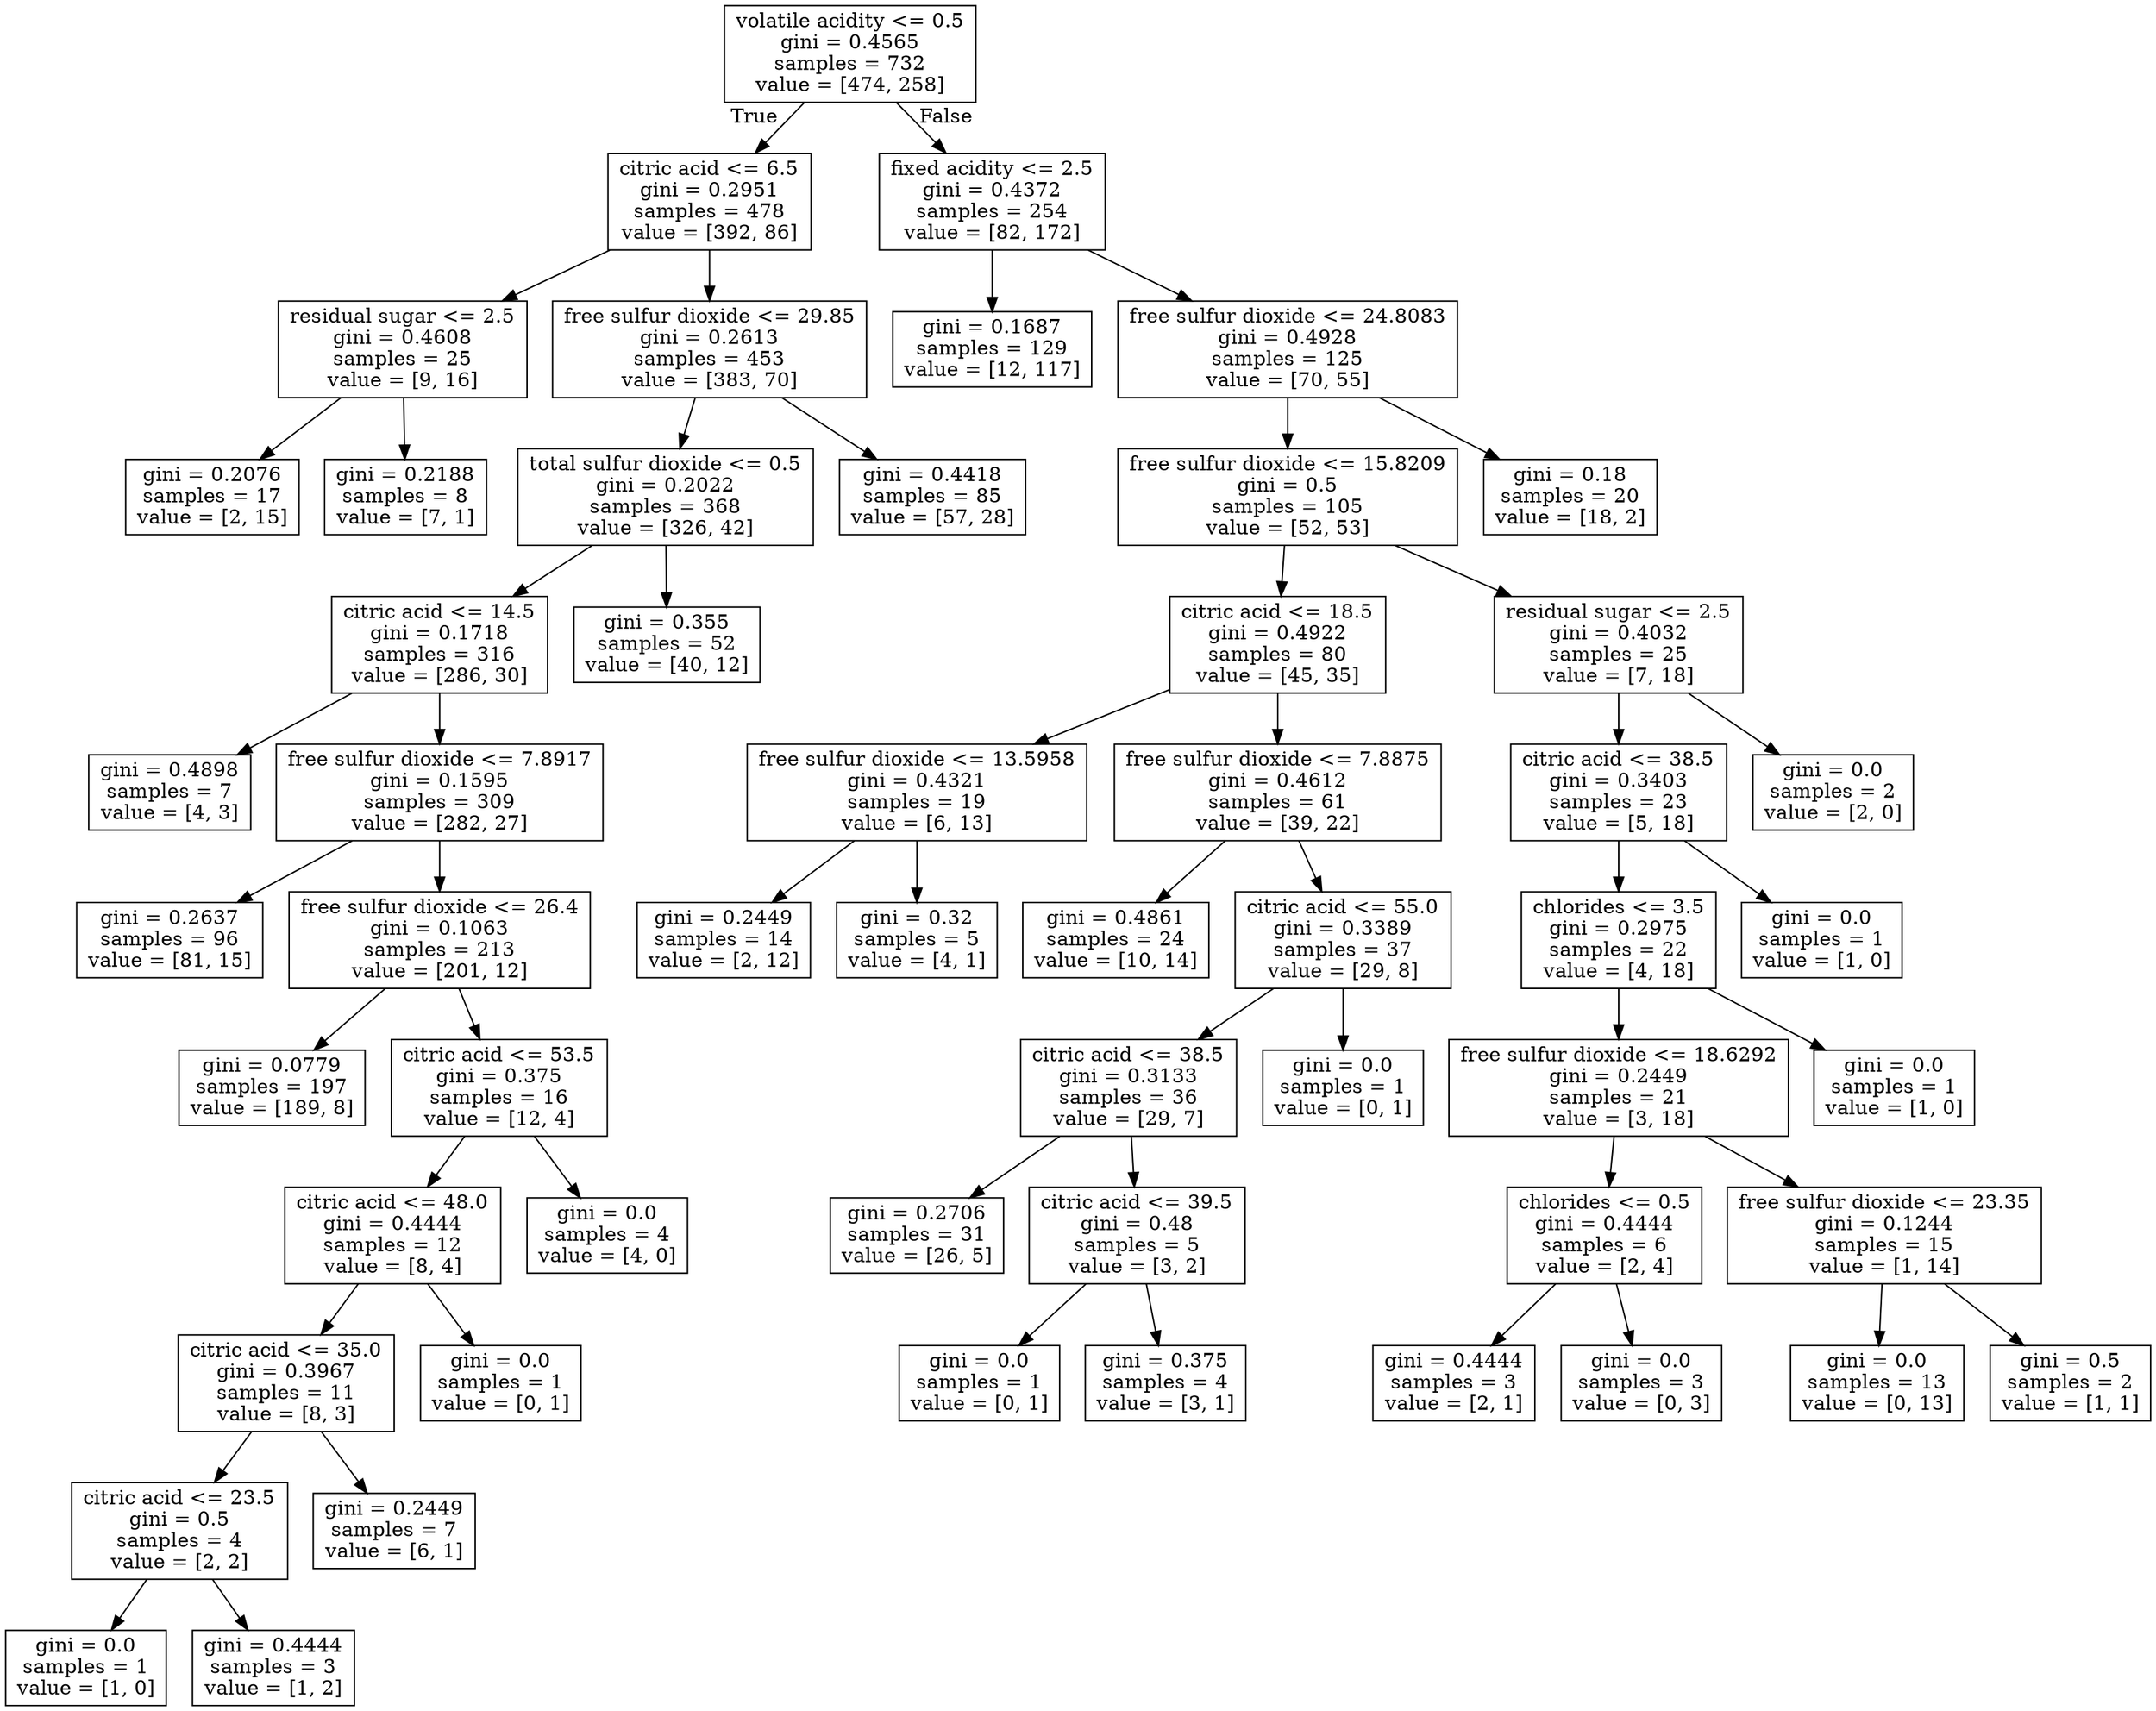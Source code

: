 digraph Tree {
node [shape=box] ;
0 [label="volatile acidity <= 0.5\ngini = 0.4565\nsamples = 732\nvalue = [474, 258]"] ;
1 [label="citric acid <= 6.5\ngini = 0.2951\nsamples = 478\nvalue = [392, 86]"] ;
0 -> 1 [labeldistance=2.5, labelangle=45, headlabel="True"] ;
2 [label="residual sugar <= 2.5\ngini = 0.4608\nsamples = 25\nvalue = [9, 16]"] ;
1 -> 2 ;
3 [label="gini = 0.2076\nsamples = 17\nvalue = [2, 15]"] ;
2 -> 3 ;
8 [label="gini = 0.2188\nsamples = 8\nvalue = [7, 1]"] ;
2 -> 8 ;
13 [label="free sulfur dioxide <= 29.85\ngini = 0.2613\nsamples = 453\nvalue = [383, 70]"] ;
1 -> 13 ;
14 [label="total sulfur dioxide <= 0.5\ngini = 0.2022\nsamples = 368\nvalue = [326, 42]"] ;
13 -> 14 ;
15 [label="citric acid <= 14.5\ngini = 0.1718\nsamples = 316\nvalue = [286, 30]"] ;
14 -> 15 ;
16 [label="gini = 0.4898\nsamples = 7\nvalue = [4, 3]"] ;
15 -> 16 ;
23 [label="free sulfur dioxide <= 7.8917\ngini = 0.1595\nsamples = 309\nvalue = [282, 27]"] ;
15 -> 23 ;
24 [label="gini = 0.2637\nsamples = 96\nvalue = [81, 15]"] ;
23 -> 24 ;
77 [label="free sulfur dioxide <= 26.4\ngini = 0.1063\nsamples = 213\nvalue = [201, 12]"] ;
23 -> 77 ;
78 [label="gini = 0.0779\nsamples = 197\nvalue = [189, 8]"] ;
77 -> 78 ;
123 [label="citric acid <= 53.5\ngini = 0.375\nsamples = 16\nvalue = [12, 4]"] ;
77 -> 123 ;
124 [label="citric acid <= 48.0\ngini = 0.4444\nsamples = 12\nvalue = [8, 4]"] ;
123 -> 124 ;
125 [label="citric acid <= 35.0\ngini = 0.3967\nsamples = 11\nvalue = [8, 3]"] ;
124 -> 125 ;
126 [label="citric acid <= 23.5\ngini = 0.5\nsamples = 4\nvalue = [2, 2]"] ;
125 -> 126 ;
127 [label="gini = 0.0\nsamples = 1\nvalue = [1, 0]"] ;
126 -> 127 ;
128 [label="gini = 0.4444\nsamples = 3\nvalue = [1, 2]"] ;
126 -> 128 ;
133 [label="gini = 0.2449\nsamples = 7\nvalue = [6, 1]"] ;
125 -> 133 ;
138 [label="gini = 0.0\nsamples = 1\nvalue = [0, 1]"] ;
124 -> 138 ;
139 [label="gini = 0.0\nsamples = 4\nvalue = [4, 0]"] ;
123 -> 139 ;
140 [label="gini = 0.355\nsamples = 52\nvalue = [40, 12]"] ;
14 -> 140 ;
183 [label="gini = 0.4418\nsamples = 85\nvalue = [57, 28]"] ;
13 -> 183 ;
242 [label="fixed acidity <= 2.5\ngini = 0.4372\nsamples = 254\nvalue = [82, 172]"] ;
0 -> 242 [labeldistance=2.5, labelangle=-45, headlabel="False"] ;
243 [label="gini = 0.1687\nsamples = 129\nvalue = [12, 117]"] ;
242 -> 243 ;
296 [label="free sulfur dioxide <= 24.8083\ngini = 0.4928\nsamples = 125\nvalue = [70, 55]"] ;
242 -> 296 ;
297 [label="free sulfur dioxide <= 15.8209\ngini = 0.5\nsamples = 105\nvalue = [52, 53]"] ;
296 -> 297 ;
298 [label="citric acid <= 18.5\ngini = 0.4922\nsamples = 80\nvalue = [45, 35]"] ;
297 -> 298 ;
299 [label="free sulfur dioxide <= 13.5958\ngini = 0.4321\nsamples = 19\nvalue = [6, 13]"] ;
298 -> 299 ;
300 [label="gini = 0.2449\nsamples = 14\nvalue = [2, 12]"] ;
299 -> 300 ;
307 [label="gini = 0.32\nsamples = 5\nvalue = [4, 1]"] ;
299 -> 307 ;
310 [label="free sulfur dioxide <= 7.8875\ngini = 0.4612\nsamples = 61\nvalue = [39, 22]"] ;
298 -> 310 ;
311 [label="gini = 0.4861\nsamples = 24\nvalue = [10, 14]"] ;
310 -> 311 ;
334 [label="citric acid <= 55.0\ngini = 0.3389\nsamples = 37\nvalue = [29, 8]"] ;
310 -> 334 ;
335 [label="citric acid <= 38.5\ngini = 0.3133\nsamples = 36\nvalue = [29, 7]"] ;
334 -> 335 ;
336 [label="gini = 0.2706\nsamples = 31\nvalue = [26, 5]"] ;
335 -> 336 ;
355 [label="citric acid <= 39.5\ngini = 0.48\nsamples = 5\nvalue = [3, 2]"] ;
335 -> 355 ;
356 [label="gini = 0.0\nsamples = 1\nvalue = [0, 1]"] ;
355 -> 356 ;
357 [label="gini = 0.375\nsamples = 4\nvalue = [3, 1]"] ;
355 -> 357 ;
362 [label="gini = 0.0\nsamples = 1\nvalue = [0, 1]"] ;
334 -> 362 ;
363 [label="residual sugar <= 2.5\ngini = 0.4032\nsamples = 25\nvalue = [7, 18]"] ;
297 -> 363 ;
364 [label="citric acid <= 38.5\ngini = 0.3403\nsamples = 23\nvalue = [5, 18]"] ;
363 -> 364 ;
365 [label="chlorides <= 3.5\ngini = 0.2975\nsamples = 22\nvalue = [4, 18]"] ;
364 -> 365 ;
366 [label="free sulfur dioxide <= 18.6292\ngini = 0.2449\nsamples = 21\nvalue = [3, 18]"] ;
365 -> 366 ;
367 [label="chlorides <= 0.5\ngini = 0.4444\nsamples = 6\nvalue = [2, 4]"] ;
366 -> 367 ;
368 [label="gini = 0.4444\nsamples = 3\nvalue = [2, 1]"] ;
367 -> 368 ;
373 [label="gini = 0.0\nsamples = 3\nvalue = [0, 3]"] ;
367 -> 373 ;
374 [label="free sulfur dioxide <= 23.35\ngini = 0.1244\nsamples = 15\nvalue = [1, 14]"] ;
366 -> 374 ;
375 [label="gini = 0.0\nsamples = 13\nvalue = [0, 13]"] ;
374 -> 375 ;
376 [label="gini = 0.5\nsamples = 2\nvalue = [1, 1]"] ;
374 -> 376 ;
379 [label="gini = 0.0\nsamples = 1\nvalue = [1, 0]"] ;
365 -> 379 ;
380 [label="gini = 0.0\nsamples = 1\nvalue = [1, 0]"] ;
364 -> 380 ;
381 [label="gini = 0.0\nsamples = 2\nvalue = [2, 0]"] ;
363 -> 381 ;
382 [label="gini = 0.18\nsamples = 20\nvalue = [18, 2]"] ;
296 -> 382 ;
}